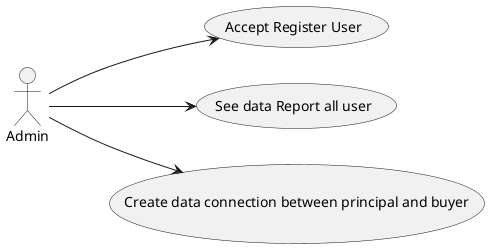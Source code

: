 For Example
https://plantuml.com/use-case-diagram
@startuml
left to right direction
actor "Admin" as admin
actor "Admin" as admin
actor "Admin" as admin

usecase "Accept Register User" as UC1
usecase "See data Report all user" as UC2
usecase "Create data connection between principal and buyer" as UC3

admin --> UC1
admin --> UC2
admin --> UC3
@enduml
